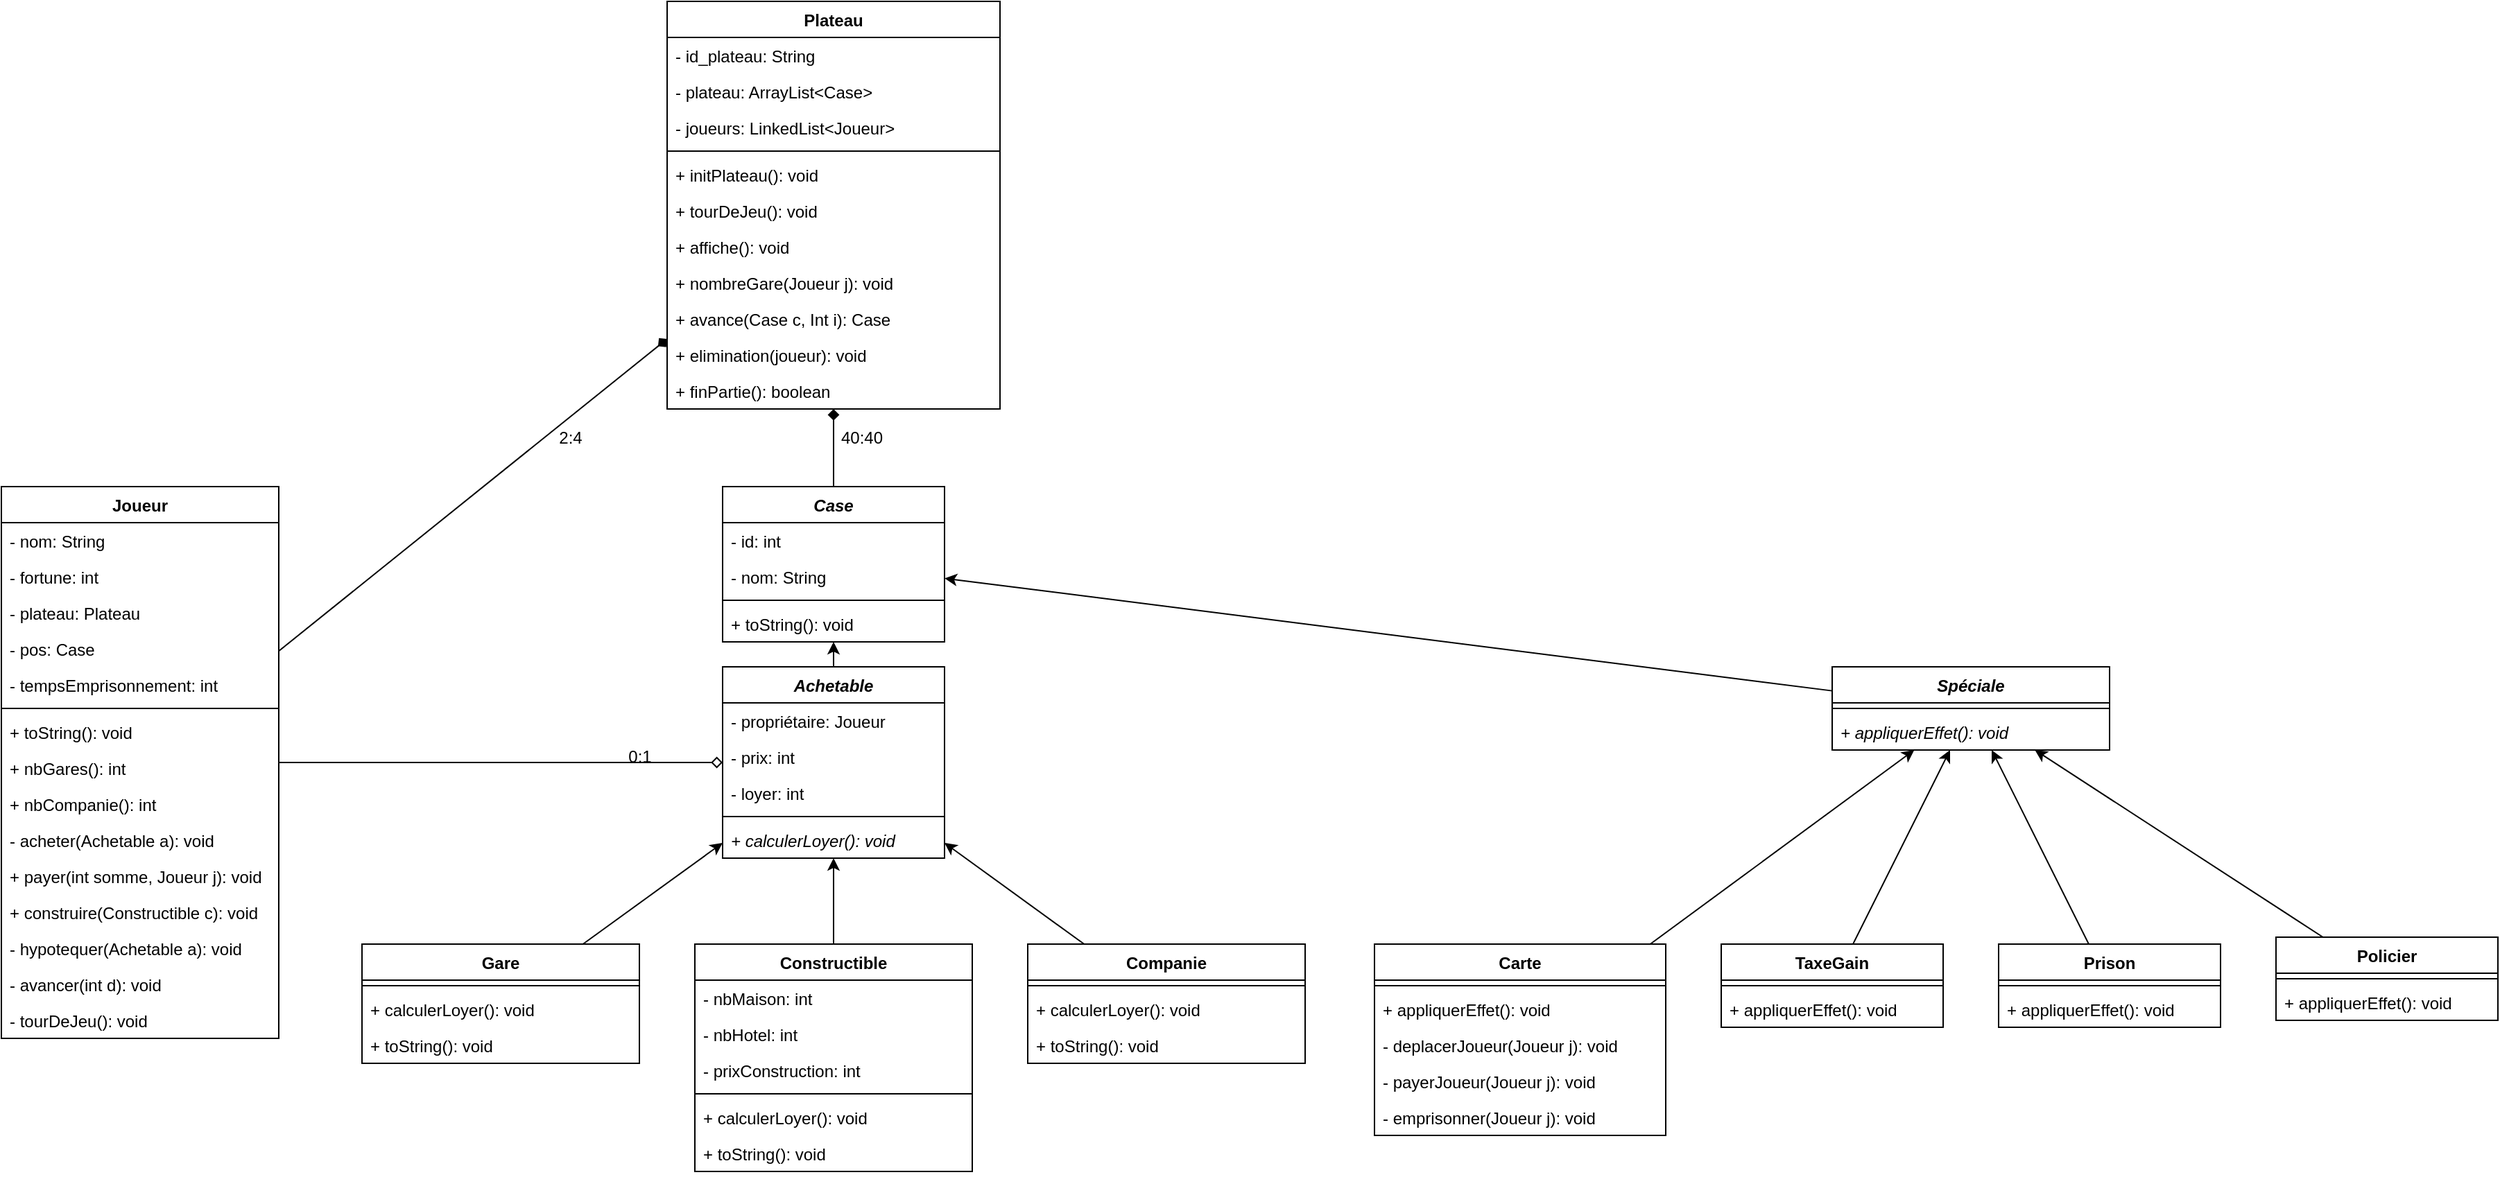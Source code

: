 <mxfile version="24.8.6">
  <diagram id="9D4AMNzL2iCtDQYjqb0A" name="Page-1">
    <mxGraphModel dx="3263" dy="2098" grid="1" gridSize="10" guides="1" tooltips="1" connect="1" arrows="1" fold="1" page="1" pageScale="1" pageWidth="827" pageHeight="1169" math="0" shadow="0">
      <root>
        <mxCell id="0" />
        <mxCell id="1" parent="0" />
        <mxCell id="8mUTSPcGxUb29QRjL6rC-1" value="Case" style="swimlane;fontStyle=3;align=center;verticalAlign=top;childLayout=stackLayout;horizontal=1;startSize=26;horizontalStack=0;resizeParent=1;resizeParentMax=0;resizeLast=0;collapsible=1;marginBottom=0;" vertex="1" parent="1">
          <mxGeometry x="-520" y="-50" width="160" height="112" as="geometry" />
        </mxCell>
        <mxCell id="8mUTSPcGxUb29QRjL6rC-131" value="- id: int" style="text;strokeColor=none;fillColor=none;align=left;verticalAlign=top;spacingLeft=4;spacingRight=4;overflow=hidden;rotatable=0;points=[[0,0.5],[1,0.5]];portConstraint=eastwest;" vertex="1" parent="8mUTSPcGxUb29QRjL6rC-1">
          <mxGeometry y="26" width="160" height="26" as="geometry" />
        </mxCell>
        <mxCell id="8mUTSPcGxUb29QRjL6rC-2" value="- nom: String" style="text;strokeColor=none;fillColor=none;align=left;verticalAlign=top;spacingLeft=4;spacingRight=4;overflow=hidden;rotatable=0;points=[[0,0.5],[1,0.5]];portConstraint=eastwest;" vertex="1" parent="8mUTSPcGxUb29QRjL6rC-1">
          <mxGeometry y="52" width="160" height="26" as="geometry" />
        </mxCell>
        <mxCell id="8mUTSPcGxUb29QRjL6rC-3" value="" style="line;strokeWidth=1;fillColor=none;align=left;verticalAlign=middle;spacingTop=-1;spacingLeft=3;spacingRight=3;rotatable=0;labelPosition=right;points=[];portConstraint=eastwest;strokeColor=inherit;" vertex="1" parent="8mUTSPcGxUb29QRjL6rC-1">
          <mxGeometry y="78" width="160" height="8" as="geometry" />
        </mxCell>
        <mxCell id="8mUTSPcGxUb29QRjL6rC-4" value="+ toString(): void" style="text;strokeColor=none;fillColor=none;align=left;verticalAlign=top;spacingLeft=4;spacingRight=4;overflow=hidden;rotatable=0;points=[[0,0.5],[1,0.5]];portConstraint=eastwest;fontStyle=0" vertex="1" parent="8mUTSPcGxUb29QRjL6rC-1">
          <mxGeometry y="86" width="160" height="26" as="geometry" />
        </mxCell>
        <mxCell id="8mUTSPcGxUb29QRjL6rC-6" value="Constructible" style="swimlane;fontStyle=1;align=center;verticalAlign=top;childLayout=stackLayout;horizontal=1;startSize=26;horizontalStack=0;resizeParent=1;resizeParentMax=0;resizeLast=0;collapsible=1;marginBottom=0;" vertex="1" parent="1">
          <mxGeometry x="-540" y="280" width="200" height="164" as="geometry" />
        </mxCell>
        <mxCell id="8mUTSPcGxUb29QRjL6rC-55" value="- nbMaison: int" style="text;strokeColor=none;fillColor=none;align=left;verticalAlign=top;spacingLeft=4;spacingRight=4;overflow=hidden;rotatable=0;points=[[0,0.5],[1,0.5]];portConstraint=eastwest;" vertex="1" parent="8mUTSPcGxUb29QRjL6rC-6">
          <mxGeometry y="26" width="200" height="26" as="geometry" />
        </mxCell>
        <mxCell id="8mUTSPcGxUb29QRjL6rC-56" value="- nbHotel: int" style="text;strokeColor=none;fillColor=none;align=left;verticalAlign=top;spacingLeft=4;spacingRight=4;overflow=hidden;rotatable=0;points=[[0,0.5],[1,0.5]];portConstraint=eastwest;" vertex="1" parent="8mUTSPcGxUb29QRjL6rC-6">
          <mxGeometry y="52" width="200" height="26" as="geometry" />
        </mxCell>
        <mxCell id="8mUTSPcGxUb29QRjL6rC-123" value="- prixConstruction: int" style="text;strokeColor=none;fillColor=none;align=left;verticalAlign=top;spacingLeft=4;spacingRight=4;overflow=hidden;rotatable=0;points=[[0,0.5],[1,0.5]];portConstraint=eastwest;" vertex="1" parent="8mUTSPcGxUb29QRjL6rC-6">
          <mxGeometry y="78" width="200" height="26" as="geometry" />
        </mxCell>
        <mxCell id="8mUTSPcGxUb29QRjL6rC-8" value="" style="line;strokeWidth=1;fillColor=none;align=left;verticalAlign=middle;spacingTop=-1;spacingLeft=3;spacingRight=3;rotatable=0;labelPosition=right;points=[];portConstraint=eastwest;strokeColor=inherit;" vertex="1" parent="8mUTSPcGxUb29QRjL6rC-6">
          <mxGeometry y="104" width="200" height="8" as="geometry" />
        </mxCell>
        <mxCell id="8mUTSPcGxUb29QRjL6rC-59" value="+ calculerLoyer(): void" style="text;strokeColor=none;fillColor=none;align=left;verticalAlign=top;spacingLeft=4;spacingRight=4;overflow=hidden;rotatable=0;points=[[0,0.5],[1,0.5]];portConstraint=eastwest;fontStyle=0" vertex="1" parent="8mUTSPcGxUb29QRjL6rC-6">
          <mxGeometry y="112" width="200" height="26" as="geometry" />
        </mxCell>
        <mxCell id="8mUTSPcGxUb29QRjL6rC-125" value="+ toString(): void" style="text;strokeColor=none;fillColor=none;align=left;verticalAlign=top;spacingLeft=4;spacingRight=4;overflow=hidden;rotatable=0;points=[[0,0.5],[1,0.5]];portConstraint=eastwest;fontStyle=0" vertex="1" parent="8mUTSPcGxUb29QRjL6rC-6">
          <mxGeometry y="138" width="200" height="26" as="geometry" />
        </mxCell>
        <mxCell id="8mUTSPcGxUb29QRjL6rC-11" value="Gare" style="swimlane;fontStyle=1;align=center;verticalAlign=top;childLayout=stackLayout;horizontal=1;startSize=26;horizontalStack=0;resizeParent=1;resizeParentMax=0;resizeLast=0;collapsible=1;marginBottom=0;" vertex="1" parent="1">
          <mxGeometry x="-780" y="280" width="200" height="86" as="geometry" />
        </mxCell>
        <mxCell id="8mUTSPcGxUb29QRjL6rC-14" value="" style="line;strokeWidth=1;fillColor=none;align=left;verticalAlign=middle;spacingTop=-1;spacingLeft=3;spacingRight=3;rotatable=0;labelPosition=right;points=[];portConstraint=eastwest;strokeColor=inherit;" vertex="1" parent="8mUTSPcGxUb29QRjL6rC-11">
          <mxGeometry y="26" width="200" height="8" as="geometry" />
        </mxCell>
        <mxCell id="8mUTSPcGxUb29QRjL6rC-57" value="+ calculerLoyer(): void" style="text;strokeColor=none;fillColor=none;align=left;verticalAlign=top;spacingLeft=4;spacingRight=4;overflow=hidden;rotatable=0;points=[[0,0.5],[1,0.5]];portConstraint=eastwest;fontStyle=0" vertex="1" parent="8mUTSPcGxUb29QRjL6rC-11">
          <mxGeometry y="34" width="200" height="26" as="geometry" />
        </mxCell>
        <mxCell id="8mUTSPcGxUb29QRjL6rC-127" value="+ toString(): void" style="text;strokeColor=none;fillColor=none;align=left;verticalAlign=top;spacingLeft=4;spacingRight=4;overflow=hidden;rotatable=0;points=[[0,0.5],[1,0.5]];portConstraint=eastwest;fontStyle=0" vertex="1" parent="8mUTSPcGxUb29QRjL6rC-11">
          <mxGeometry y="60" width="200" height="26" as="geometry" />
        </mxCell>
        <mxCell id="8mUTSPcGxUb29QRjL6rC-17" value="Achetable" style="swimlane;fontStyle=3;align=center;verticalAlign=top;childLayout=stackLayout;horizontal=1;startSize=26;horizontalStack=0;resizeParent=1;resizeParentMax=0;resizeLast=0;collapsible=1;marginBottom=0;" vertex="1" parent="1">
          <mxGeometry x="-520" y="80" width="160" height="138" as="geometry" />
        </mxCell>
        <mxCell id="8mUTSPcGxUb29QRjL6rC-34" value="- propriétaire: Joueur" style="text;strokeColor=none;fillColor=none;align=left;verticalAlign=top;spacingLeft=4;spacingRight=4;overflow=hidden;rotatable=0;points=[[0,0.5],[1,0.5]];portConstraint=eastwest;" vertex="1" parent="8mUTSPcGxUb29QRjL6rC-17">
          <mxGeometry y="26" width="160" height="26" as="geometry" />
        </mxCell>
        <mxCell id="8mUTSPcGxUb29QRjL6rC-60" value="- prix: int" style="text;strokeColor=none;fillColor=none;align=left;verticalAlign=top;spacingLeft=4;spacingRight=4;overflow=hidden;rotatable=0;points=[[0,0.5],[1,0.5]];portConstraint=eastwest;" vertex="1" parent="8mUTSPcGxUb29QRjL6rC-17">
          <mxGeometry y="52" width="160" height="26" as="geometry" />
        </mxCell>
        <mxCell id="8mUTSPcGxUb29QRjL6rC-133" value="- loyer: int" style="text;strokeColor=none;fillColor=none;align=left;verticalAlign=top;spacingLeft=4;spacingRight=4;overflow=hidden;rotatable=0;points=[[0,0.5],[1,0.5]];portConstraint=eastwest;" vertex="1" parent="8mUTSPcGxUb29QRjL6rC-17">
          <mxGeometry y="78" width="160" height="26" as="geometry" />
        </mxCell>
        <mxCell id="8mUTSPcGxUb29QRjL6rC-19" value="" style="line;strokeWidth=1;fillColor=none;align=left;verticalAlign=middle;spacingTop=-1;spacingLeft=3;spacingRight=3;rotatable=0;labelPosition=right;points=[];portConstraint=eastwest;strokeColor=inherit;" vertex="1" parent="8mUTSPcGxUb29QRjL6rC-17">
          <mxGeometry y="104" width="160" height="8" as="geometry" />
        </mxCell>
        <mxCell id="8mUTSPcGxUb29QRjL6rC-20" value="+ calculerLoyer(): void" style="text;strokeColor=none;fillColor=none;align=left;verticalAlign=top;spacingLeft=4;spacingRight=4;overflow=hidden;rotatable=0;points=[[0,0.5],[1,0.5]];portConstraint=eastwest;fontStyle=2" vertex="1" parent="8mUTSPcGxUb29QRjL6rC-17">
          <mxGeometry y="112" width="160" height="26" as="geometry" />
        </mxCell>
        <mxCell id="8mUTSPcGxUb29QRjL6rC-22" value="" style="endArrow=classic;html=1;rounded=0;" edge="1" parent="1" source="8mUTSPcGxUb29QRjL6rC-11" target="8mUTSPcGxUb29QRjL6rC-17">
          <mxGeometry width="50" height="50" relative="1" as="geometry">
            <mxPoint x="-320" y="120" as="sourcePoint" />
            <mxPoint x="-270" y="70" as="targetPoint" />
          </mxGeometry>
        </mxCell>
        <mxCell id="8mUTSPcGxUb29QRjL6rC-23" value="" style="endArrow=classic;html=1;rounded=0;" edge="1" parent="1" source="8mUTSPcGxUb29QRjL6rC-6" target="8mUTSPcGxUb29QRjL6rC-17">
          <mxGeometry width="50" height="50" relative="1" as="geometry">
            <mxPoint x="-590" y="252" as="sourcePoint" />
            <mxPoint x="-510" y="199" as="targetPoint" />
          </mxGeometry>
        </mxCell>
        <mxCell id="8mUTSPcGxUb29QRjL6rC-24" value="" style="endArrow=classic;html=1;rounded=0;" edge="1" parent="1" source="8mUTSPcGxUb29QRjL6rC-17" target="8mUTSPcGxUb29QRjL6rC-1">
          <mxGeometry width="50" height="50" relative="1" as="geometry">
            <mxPoint x="-430" y="249" as="sourcePoint" />
            <mxPoint x="-430" y="202" as="targetPoint" />
          </mxGeometry>
        </mxCell>
        <mxCell id="8mUTSPcGxUb29QRjL6rC-25" value="40:40" style="text;html=1;align=center;verticalAlign=middle;resizable=0;points=[];autosize=1;strokeColor=none;fillColor=none;" vertex="1" parent="1">
          <mxGeometry x="-445" y="-100" width="50" height="30" as="geometry" />
        </mxCell>
        <mxCell id="8mUTSPcGxUb29QRjL6rC-26" value="Joueur" style="swimlane;fontStyle=1;align=center;verticalAlign=top;childLayout=stackLayout;horizontal=1;startSize=26;horizontalStack=0;resizeParent=1;resizeParentMax=0;resizeLast=0;collapsible=1;marginBottom=0;" vertex="1" parent="1">
          <mxGeometry x="-1040" y="-50" width="200" height="398" as="geometry" />
        </mxCell>
        <mxCell id="8mUTSPcGxUb29QRjL6rC-46" value="- nom: String" style="text;strokeColor=none;fillColor=none;align=left;verticalAlign=top;spacingLeft=4;spacingRight=4;overflow=hidden;rotatable=0;points=[[0,0.5],[1,0.5]];portConstraint=eastwest;" vertex="1" parent="8mUTSPcGxUb29QRjL6rC-26">
          <mxGeometry y="26" width="200" height="26" as="geometry" />
        </mxCell>
        <mxCell id="8mUTSPcGxUb29QRjL6rC-49" value="- fortune: int" style="text;strokeColor=none;fillColor=none;align=left;verticalAlign=top;spacingLeft=4;spacingRight=4;overflow=hidden;rotatable=0;points=[[0,0.5],[1,0.5]];portConstraint=eastwest;" vertex="1" parent="8mUTSPcGxUb29QRjL6rC-26">
          <mxGeometry y="52" width="200" height="26" as="geometry" />
        </mxCell>
        <mxCell id="8mUTSPcGxUb29QRjL6rC-68" value="- plateau: Plateau" style="text;strokeColor=none;fillColor=none;align=left;verticalAlign=top;spacingLeft=4;spacingRight=4;overflow=hidden;rotatable=0;points=[[0,0.5],[1,0.5]];portConstraint=eastwest;" vertex="1" parent="8mUTSPcGxUb29QRjL6rC-26">
          <mxGeometry y="78" width="200" height="26" as="geometry" />
        </mxCell>
        <mxCell id="8mUTSPcGxUb29QRjL6rC-45" value="- pos: Case" style="text;strokeColor=none;fillColor=none;align=left;verticalAlign=top;spacingLeft=4;spacingRight=4;overflow=hidden;rotatable=0;points=[[0,0.5],[1,0.5]];portConstraint=eastwest;" vertex="1" parent="8mUTSPcGxUb29QRjL6rC-26">
          <mxGeometry y="104" width="200" height="26" as="geometry" />
        </mxCell>
        <mxCell id="8mUTSPcGxUb29QRjL6rC-124" value="- tempsEmprisonnement: int" style="text;strokeColor=none;fillColor=none;align=left;verticalAlign=top;spacingLeft=4;spacingRight=4;overflow=hidden;rotatable=0;points=[[0,0.5],[1,0.5]];portConstraint=eastwest;" vertex="1" parent="8mUTSPcGxUb29QRjL6rC-26">
          <mxGeometry y="130" width="200" height="26" as="geometry" />
        </mxCell>
        <mxCell id="8mUTSPcGxUb29QRjL6rC-28" value="" style="line;strokeWidth=1;fillColor=none;align=left;verticalAlign=middle;spacingTop=-1;spacingLeft=3;spacingRight=3;rotatable=0;labelPosition=right;points=[];portConstraint=eastwest;strokeColor=inherit;" vertex="1" parent="8mUTSPcGxUb29QRjL6rC-26">
          <mxGeometry y="156" width="200" height="8" as="geometry" />
        </mxCell>
        <mxCell id="8mUTSPcGxUb29QRjL6rC-29" value="+ toString(): void" style="text;strokeColor=none;fillColor=none;align=left;verticalAlign=top;spacingLeft=4;spacingRight=4;overflow=hidden;rotatable=0;points=[[0,0.5],[1,0.5]];portConstraint=eastwest;" vertex="1" parent="8mUTSPcGxUb29QRjL6rC-26">
          <mxGeometry y="164" width="200" height="26" as="geometry" />
        </mxCell>
        <mxCell id="8mUTSPcGxUb29QRjL6rC-50" value="+ nbGares(): int" style="text;strokeColor=none;fillColor=none;align=left;verticalAlign=top;spacingLeft=4;spacingRight=4;overflow=hidden;rotatable=0;points=[[0,0.5],[1,0.5]];portConstraint=eastwest;" vertex="1" parent="8mUTSPcGxUb29QRjL6rC-26">
          <mxGeometry y="190" width="200" height="26" as="geometry" />
        </mxCell>
        <mxCell id="8mUTSPcGxUb29QRjL6rC-66" value="+ nbCompanie(): int" style="text;strokeColor=none;fillColor=none;align=left;verticalAlign=top;spacingLeft=4;spacingRight=4;overflow=hidden;rotatable=0;points=[[0,0.5],[1,0.5]];portConstraint=eastwest;" vertex="1" parent="8mUTSPcGxUb29QRjL6rC-26">
          <mxGeometry y="216" width="200" height="26" as="geometry" />
        </mxCell>
        <mxCell id="8mUTSPcGxUb29QRjL6rC-51" value="- acheter(Achetable a): void" style="text;strokeColor=none;fillColor=none;align=left;verticalAlign=top;spacingLeft=4;spacingRight=4;overflow=hidden;rotatable=0;points=[[0,0.5],[1,0.5]];portConstraint=eastwest;" vertex="1" parent="8mUTSPcGxUb29QRjL6rC-26">
          <mxGeometry y="242" width="200" height="26" as="geometry" />
        </mxCell>
        <mxCell id="8mUTSPcGxUb29QRjL6rC-71" value="+ payer(int somme, Joueur j): void" style="text;strokeColor=none;fillColor=none;align=left;verticalAlign=top;spacingLeft=4;spacingRight=4;overflow=hidden;rotatable=0;points=[[0,0.5],[1,0.5]];portConstraint=eastwest;" vertex="1" parent="8mUTSPcGxUb29QRjL6rC-26">
          <mxGeometry y="268" width="200" height="26" as="geometry" />
        </mxCell>
        <mxCell id="8mUTSPcGxUb29QRjL6rC-122" value="+ construire(Constructible c): void" style="text;strokeColor=none;fillColor=none;align=left;verticalAlign=top;spacingLeft=4;spacingRight=4;overflow=hidden;rotatable=0;points=[[0,0.5],[1,0.5]];portConstraint=eastwest;" vertex="1" parent="8mUTSPcGxUb29QRjL6rC-26">
          <mxGeometry y="294" width="200" height="26" as="geometry" />
        </mxCell>
        <mxCell id="8mUTSPcGxUb29QRjL6rC-52" value="- hypotequer(Achetable a): void" style="text;strokeColor=none;fillColor=none;align=left;verticalAlign=top;spacingLeft=4;spacingRight=4;overflow=hidden;rotatable=0;points=[[0,0.5],[1,0.5]];portConstraint=eastwest;" vertex="1" parent="8mUTSPcGxUb29QRjL6rC-26">
          <mxGeometry y="320" width="200" height="26" as="geometry" />
        </mxCell>
        <mxCell id="8mUTSPcGxUb29QRjL6rC-69" value="- avancer(int d): void" style="text;strokeColor=none;fillColor=none;align=left;verticalAlign=top;spacingLeft=4;spacingRight=4;overflow=hidden;rotatable=0;points=[[0,0.5],[1,0.5]];portConstraint=eastwest;" vertex="1" parent="8mUTSPcGxUb29QRjL6rC-26">
          <mxGeometry y="346" width="200" height="26" as="geometry" />
        </mxCell>
        <mxCell id="8mUTSPcGxUb29QRjL6rC-70" value="- tourDeJeu(): void" style="text;strokeColor=none;fillColor=none;align=left;verticalAlign=top;spacingLeft=4;spacingRight=4;overflow=hidden;rotatable=0;points=[[0,0.5],[1,0.5]];portConstraint=eastwest;" vertex="1" parent="8mUTSPcGxUb29QRjL6rC-26">
          <mxGeometry y="372" width="200" height="26" as="geometry" />
        </mxCell>
        <mxCell id="8mUTSPcGxUb29QRjL6rC-30" value="Plateau" style="swimlane;fontStyle=1;align=center;verticalAlign=top;childLayout=stackLayout;horizontal=1;startSize=26;horizontalStack=0;resizeParent=1;resizeParentMax=0;resizeLast=0;collapsible=1;marginBottom=0;" vertex="1" parent="1">
          <mxGeometry x="-560" y="-400" width="240" height="294" as="geometry" />
        </mxCell>
        <mxCell id="8mUTSPcGxUb29QRjL6rC-31" value="- id_plateau: String" style="text;strokeColor=none;fillColor=none;align=left;verticalAlign=top;spacingLeft=4;spacingRight=4;overflow=hidden;rotatable=0;points=[[0,0.5],[1,0.5]];portConstraint=eastwest;" vertex="1" parent="8mUTSPcGxUb29QRjL6rC-30">
          <mxGeometry y="26" width="240" height="26" as="geometry" />
        </mxCell>
        <mxCell id="8mUTSPcGxUb29QRjL6rC-38" value="- plateau: ArrayList&lt;Case&gt;" style="text;strokeColor=none;fillColor=none;align=left;verticalAlign=top;spacingLeft=4;spacingRight=4;overflow=hidden;rotatable=0;points=[[0,0.5],[1,0.5]];portConstraint=eastwest;" vertex="1" parent="8mUTSPcGxUb29QRjL6rC-30">
          <mxGeometry y="52" width="240" height="26" as="geometry" />
        </mxCell>
        <mxCell id="8mUTSPcGxUb29QRjL6rC-39" value="- joueurs: LinkedList&lt;Joueur&gt;" style="text;strokeColor=none;fillColor=none;align=left;verticalAlign=top;spacingLeft=4;spacingRight=4;overflow=hidden;rotatable=0;points=[[0,0.5],[1,0.5]];portConstraint=eastwest;" vertex="1" parent="8mUTSPcGxUb29QRjL6rC-30">
          <mxGeometry y="78" width="240" height="26" as="geometry" />
        </mxCell>
        <mxCell id="8mUTSPcGxUb29QRjL6rC-32" value="" style="line;strokeWidth=1;fillColor=none;align=left;verticalAlign=middle;spacingTop=-1;spacingLeft=3;spacingRight=3;rotatable=0;labelPosition=right;points=[];portConstraint=eastwest;strokeColor=inherit;" vertex="1" parent="8mUTSPcGxUb29QRjL6rC-30">
          <mxGeometry y="104" width="240" height="8" as="geometry" />
        </mxCell>
        <mxCell id="8mUTSPcGxUb29QRjL6rC-44" value="+ initPlateau(): void" style="text;strokeColor=none;fillColor=none;align=left;verticalAlign=top;spacingLeft=4;spacingRight=4;overflow=hidden;rotatable=0;points=[[0,0.5],[1,0.5]];portConstraint=eastwest;" vertex="1" parent="8mUTSPcGxUb29QRjL6rC-30">
          <mxGeometry y="112" width="240" height="26" as="geometry" />
        </mxCell>
        <mxCell id="8mUTSPcGxUb29QRjL6rC-73" value="+ tourDeJeu(): void" style="text;strokeColor=none;fillColor=none;align=left;verticalAlign=top;spacingLeft=4;spacingRight=4;overflow=hidden;rotatable=0;points=[[0,0.5],[1,0.5]];portConstraint=eastwest;" vertex="1" parent="8mUTSPcGxUb29QRjL6rC-30">
          <mxGeometry y="138" width="240" height="26" as="geometry" />
        </mxCell>
        <mxCell id="8mUTSPcGxUb29QRjL6rC-40" value="+ affiche(): void" style="text;strokeColor=none;fillColor=none;align=left;verticalAlign=top;spacingLeft=4;spacingRight=4;overflow=hidden;rotatable=0;points=[[0,0.5],[1,0.5]];portConstraint=eastwest;" vertex="1" parent="8mUTSPcGxUb29QRjL6rC-30">
          <mxGeometry y="164" width="240" height="26" as="geometry" />
        </mxCell>
        <mxCell id="8mUTSPcGxUb29QRjL6rC-41" value="+ nombreGare(Joueur j): void" style="text;strokeColor=none;fillColor=none;align=left;verticalAlign=top;spacingLeft=4;spacingRight=4;overflow=hidden;rotatable=0;points=[[0,0.5],[1,0.5]];portConstraint=eastwest;" vertex="1" parent="8mUTSPcGxUb29QRjL6rC-30">
          <mxGeometry y="190" width="240" height="26" as="geometry" />
        </mxCell>
        <mxCell id="8mUTSPcGxUb29QRjL6rC-43" value="+ avance(Case c, Int i): Case" style="text;strokeColor=none;fillColor=none;align=left;verticalAlign=top;spacingLeft=4;spacingRight=4;overflow=hidden;rotatable=0;points=[[0,0.5],[1,0.5]];portConstraint=eastwest;" vertex="1" parent="8mUTSPcGxUb29QRjL6rC-30">
          <mxGeometry y="216" width="240" height="26" as="geometry" />
        </mxCell>
        <mxCell id="8mUTSPcGxUb29QRjL6rC-74" value="+ elimination(joueur): void" style="text;strokeColor=none;fillColor=none;align=left;verticalAlign=top;spacingLeft=4;spacingRight=4;overflow=hidden;rotatable=0;points=[[0,0.5],[1,0.5]];portConstraint=eastwest;" vertex="1" parent="8mUTSPcGxUb29QRjL6rC-30">
          <mxGeometry y="242" width="240" height="26" as="geometry" />
        </mxCell>
        <mxCell id="8mUTSPcGxUb29QRjL6rC-72" value="+ finPartie(): boolean" style="text;strokeColor=none;fillColor=none;align=left;verticalAlign=top;spacingLeft=4;spacingRight=4;overflow=hidden;rotatable=0;points=[[0,0.5],[1,0.5]];portConstraint=eastwest;" vertex="1" parent="8mUTSPcGxUb29QRjL6rC-30">
          <mxGeometry y="268" width="240" height="26" as="geometry" />
        </mxCell>
        <mxCell id="8mUTSPcGxUb29QRjL6rC-35" value="" style="endArrow=diamond;html=1;rounded=0;endFill=1;" edge="1" parent="1" source="8mUTSPcGxUb29QRjL6rC-1" target="8mUTSPcGxUb29QRjL6rC-30">
          <mxGeometry width="50" height="50" relative="1" as="geometry">
            <mxPoint x="-430" y="90" as="sourcePoint" />
            <mxPoint x="-430" y="46" as="targetPoint" />
          </mxGeometry>
        </mxCell>
        <mxCell id="8mUTSPcGxUb29QRjL6rC-36" value="" style="endArrow=none;html=1;rounded=0;endFill=0;startArrow=diamond;startFill=0;" edge="1" parent="1" source="8mUTSPcGxUb29QRjL6rC-17" target="8mUTSPcGxUb29QRjL6rC-26">
          <mxGeometry width="50" height="50" relative="1" as="geometry">
            <mxPoint x="-430" y="-40" as="sourcePoint" />
            <mxPoint x="-430" y="-104" as="targetPoint" />
          </mxGeometry>
        </mxCell>
        <mxCell id="8mUTSPcGxUb29QRjL6rC-47" value="" style="endArrow=diamond;html=1;rounded=0;endFill=1;" edge="1" parent="1" source="8mUTSPcGxUb29QRjL6rC-26" target="8mUTSPcGxUb29QRjL6rC-30">
          <mxGeometry width="50" height="50" relative="1" as="geometry">
            <mxPoint x="-430" y="-40" as="sourcePoint" />
            <mxPoint x="-430" y="-134" as="targetPoint" />
          </mxGeometry>
        </mxCell>
        <mxCell id="8mUTSPcGxUb29QRjL6rC-48" value="2:4" style="text;html=1;align=center;verticalAlign=middle;resizable=0;points=[];autosize=1;strokeColor=none;fillColor=none;" vertex="1" parent="1">
          <mxGeometry x="-650" y="-100" width="40" height="30" as="geometry" />
        </mxCell>
        <mxCell id="8mUTSPcGxUb29QRjL6rC-53" value="0:1" style="text;html=1;align=center;verticalAlign=middle;resizable=0;points=[];autosize=1;strokeColor=none;fillColor=none;" vertex="1" parent="1">
          <mxGeometry x="-600" y="130" width="40" height="30" as="geometry" />
        </mxCell>
        <mxCell id="8mUTSPcGxUb29QRjL6rC-61" value="Companie" style="swimlane;fontStyle=1;align=center;verticalAlign=top;childLayout=stackLayout;horizontal=1;startSize=26;horizontalStack=0;resizeParent=1;resizeParentMax=0;resizeLast=0;collapsible=1;marginBottom=0;" vertex="1" parent="1">
          <mxGeometry x="-300" y="280" width="200" height="86" as="geometry" />
        </mxCell>
        <mxCell id="8mUTSPcGxUb29QRjL6rC-64" value="" style="line;strokeWidth=1;fillColor=none;align=left;verticalAlign=middle;spacingTop=-1;spacingLeft=3;spacingRight=3;rotatable=0;labelPosition=right;points=[];portConstraint=eastwest;strokeColor=inherit;" vertex="1" parent="8mUTSPcGxUb29QRjL6rC-61">
          <mxGeometry y="26" width="200" height="8" as="geometry" />
        </mxCell>
        <mxCell id="8mUTSPcGxUb29QRjL6rC-65" value="+ calculerLoyer(): void" style="text;strokeColor=none;fillColor=none;align=left;verticalAlign=top;spacingLeft=4;spacingRight=4;overflow=hidden;rotatable=0;points=[[0,0.5],[1,0.5]];portConstraint=eastwest;fontStyle=0" vertex="1" parent="8mUTSPcGxUb29QRjL6rC-61">
          <mxGeometry y="34" width="200" height="26" as="geometry" />
        </mxCell>
        <mxCell id="8mUTSPcGxUb29QRjL6rC-126" value="+ toString(): void" style="text;strokeColor=none;fillColor=none;align=left;verticalAlign=top;spacingLeft=4;spacingRight=4;overflow=hidden;rotatable=0;points=[[0,0.5],[1,0.5]];portConstraint=eastwest;fontStyle=0" vertex="1" parent="8mUTSPcGxUb29QRjL6rC-61">
          <mxGeometry y="60" width="200" height="26" as="geometry" />
        </mxCell>
        <mxCell id="8mUTSPcGxUb29QRjL6rC-67" value="" style="endArrow=classic;html=1;rounded=0;" edge="1" parent="1" source="8mUTSPcGxUb29QRjL6rC-61" target="8mUTSPcGxUb29QRjL6rC-17">
          <mxGeometry width="50" height="50" relative="1" as="geometry">
            <mxPoint x="-333" y="330" as="sourcePoint" />
            <mxPoint x="-395" y="228" as="targetPoint" />
          </mxGeometry>
        </mxCell>
        <mxCell id="8mUTSPcGxUb29QRjL6rC-75" value="Carte" style="swimlane;fontStyle=1;align=center;verticalAlign=top;childLayout=stackLayout;horizontal=1;startSize=26;horizontalStack=0;resizeParent=1;resizeParentMax=0;resizeLast=0;collapsible=1;marginBottom=0;" vertex="1" parent="1">
          <mxGeometry x="-50" y="280" width="210" height="138" as="geometry" />
        </mxCell>
        <mxCell id="8mUTSPcGxUb29QRjL6rC-78" value="" style="line;strokeWidth=1;fillColor=none;align=left;verticalAlign=middle;spacingTop=-1;spacingLeft=3;spacingRight=3;rotatable=0;labelPosition=right;points=[];portConstraint=eastwest;strokeColor=inherit;" vertex="1" parent="8mUTSPcGxUb29QRjL6rC-75">
          <mxGeometry y="26" width="210" height="8" as="geometry" />
        </mxCell>
        <mxCell id="8mUTSPcGxUb29QRjL6rC-79" value="+ appliquerEffet(): void" style="text;strokeColor=none;fillColor=none;align=left;verticalAlign=top;spacingLeft=4;spacingRight=4;overflow=hidden;rotatable=0;points=[[0,0.5],[1,0.5]];portConstraint=eastwest;fontStyle=0" vertex="1" parent="8mUTSPcGxUb29QRjL6rC-75">
          <mxGeometry y="34" width="210" height="26" as="geometry" />
        </mxCell>
        <mxCell id="8mUTSPcGxUb29QRjL6rC-119" value="- deplacerJoueur(Joueur j): void" style="text;strokeColor=none;fillColor=none;align=left;verticalAlign=top;spacingLeft=4;spacingRight=4;overflow=hidden;rotatable=0;points=[[0,0.5],[1,0.5]];portConstraint=eastwest;fontStyle=0" vertex="1" parent="8mUTSPcGxUb29QRjL6rC-75">
          <mxGeometry y="60" width="210" height="26" as="geometry" />
        </mxCell>
        <mxCell id="8mUTSPcGxUb29QRjL6rC-121" value="- payerJoueur(Joueur j): void" style="text;strokeColor=none;fillColor=none;align=left;verticalAlign=top;spacingLeft=4;spacingRight=4;overflow=hidden;rotatable=0;points=[[0,0.5],[1,0.5]];portConstraint=eastwest;fontStyle=0" vertex="1" parent="8mUTSPcGxUb29QRjL6rC-75">
          <mxGeometry y="86" width="210" height="26" as="geometry" />
        </mxCell>
        <mxCell id="8mUTSPcGxUb29QRjL6rC-120" value="- emprisonner(Joueur j): void" style="text;strokeColor=none;fillColor=none;align=left;verticalAlign=top;spacingLeft=4;spacingRight=4;overflow=hidden;rotatable=0;points=[[0,0.5],[1,0.5]];portConstraint=eastwest;fontStyle=0" vertex="1" parent="8mUTSPcGxUb29QRjL6rC-75">
          <mxGeometry y="112" width="210" height="26" as="geometry" />
        </mxCell>
        <mxCell id="8mUTSPcGxUb29QRjL6rC-80" value="Spéciale" style="swimlane;fontStyle=3;align=center;verticalAlign=top;childLayout=stackLayout;horizontal=1;startSize=26;horizontalStack=0;resizeParent=1;resizeParentMax=0;resizeLast=0;collapsible=1;marginBottom=0;" vertex="1" parent="1">
          <mxGeometry x="280" y="80" width="200" height="60" as="geometry" />
        </mxCell>
        <mxCell id="8mUTSPcGxUb29QRjL6rC-83" value="" style="line;strokeWidth=1;fillColor=none;align=left;verticalAlign=middle;spacingTop=-1;spacingLeft=3;spacingRight=3;rotatable=0;labelPosition=right;points=[];portConstraint=eastwest;strokeColor=inherit;" vertex="1" parent="8mUTSPcGxUb29QRjL6rC-80">
          <mxGeometry y="26" width="200" height="8" as="geometry" />
        </mxCell>
        <mxCell id="8mUTSPcGxUb29QRjL6rC-84" value="+ appliquerEffet(): void" style="text;strokeColor=none;fillColor=none;align=left;verticalAlign=top;spacingLeft=4;spacingRight=4;overflow=hidden;rotatable=0;points=[[0,0.5],[1,0.5]];portConstraint=eastwest;fontStyle=2" vertex="1" parent="8mUTSPcGxUb29QRjL6rC-80">
          <mxGeometry y="34" width="200" height="26" as="geometry" />
        </mxCell>
        <mxCell id="8mUTSPcGxUb29QRjL6rC-85" value="Policier" style="swimlane;fontStyle=1;align=center;verticalAlign=top;childLayout=stackLayout;horizontal=1;startSize=26;horizontalStack=0;resizeParent=1;resizeParentMax=0;resizeLast=0;collapsible=1;marginBottom=0;" vertex="1" parent="1">
          <mxGeometry x="600" y="275" width="160" height="60" as="geometry" />
        </mxCell>
        <mxCell id="8mUTSPcGxUb29QRjL6rC-88" value="" style="line;strokeWidth=1;fillColor=none;align=left;verticalAlign=middle;spacingTop=-1;spacingLeft=3;spacingRight=3;rotatable=0;labelPosition=right;points=[];portConstraint=eastwest;strokeColor=inherit;" vertex="1" parent="8mUTSPcGxUb29QRjL6rC-85">
          <mxGeometry y="26" width="160" height="8" as="geometry" />
        </mxCell>
        <mxCell id="8mUTSPcGxUb29QRjL6rC-89" value="+ appliquerEffet(): void" style="text;strokeColor=none;fillColor=none;align=left;verticalAlign=top;spacingLeft=4;spacingRight=4;overflow=hidden;rotatable=0;points=[[0,0.5],[1,0.5]];portConstraint=eastwest;fontStyle=0" vertex="1" parent="8mUTSPcGxUb29QRjL6rC-85">
          <mxGeometry y="34" width="160" height="26" as="geometry" />
        </mxCell>
        <mxCell id="8mUTSPcGxUb29QRjL6rC-90" value="TaxeGain" style="swimlane;fontStyle=1;align=center;verticalAlign=top;childLayout=stackLayout;horizontal=1;startSize=26;horizontalStack=0;resizeParent=1;resizeParentMax=0;resizeLast=0;collapsible=1;marginBottom=0;" vertex="1" parent="1">
          <mxGeometry x="200" y="280" width="160" height="60" as="geometry" />
        </mxCell>
        <mxCell id="8mUTSPcGxUb29QRjL6rC-93" value="" style="line;strokeWidth=1;fillColor=none;align=left;verticalAlign=middle;spacingTop=-1;spacingLeft=3;spacingRight=3;rotatable=0;labelPosition=right;points=[];portConstraint=eastwest;strokeColor=inherit;" vertex="1" parent="8mUTSPcGxUb29QRjL6rC-90">
          <mxGeometry y="26" width="160" height="8" as="geometry" />
        </mxCell>
        <mxCell id="8mUTSPcGxUb29QRjL6rC-94" value="+ appliquerEffet(): void" style="text;strokeColor=none;fillColor=none;align=left;verticalAlign=top;spacingLeft=4;spacingRight=4;overflow=hidden;rotatable=0;points=[[0,0.5],[1,0.5]];portConstraint=eastwest;fontStyle=0" vertex="1" parent="8mUTSPcGxUb29QRjL6rC-90">
          <mxGeometry y="34" width="160" height="26" as="geometry" />
        </mxCell>
        <mxCell id="8mUTSPcGxUb29QRjL6rC-95" value="Prison" style="swimlane;fontStyle=1;align=center;verticalAlign=top;childLayout=stackLayout;horizontal=1;startSize=26;horizontalStack=0;resizeParent=1;resizeParentMax=0;resizeLast=0;collapsible=1;marginBottom=0;" vertex="1" parent="1">
          <mxGeometry x="400" y="280" width="160" height="60" as="geometry" />
        </mxCell>
        <mxCell id="8mUTSPcGxUb29QRjL6rC-96" value="" style="line;strokeWidth=1;fillColor=none;align=left;verticalAlign=middle;spacingTop=-1;spacingLeft=3;spacingRight=3;rotatable=0;labelPosition=right;points=[];portConstraint=eastwest;strokeColor=inherit;" vertex="1" parent="8mUTSPcGxUb29QRjL6rC-95">
          <mxGeometry y="26" width="160" height="8" as="geometry" />
        </mxCell>
        <mxCell id="8mUTSPcGxUb29QRjL6rC-97" value="+ appliquerEffet(): void" style="text;strokeColor=none;fillColor=none;align=left;verticalAlign=top;spacingLeft=4;spacingRight=4;overflow=hidden;rotatable=0;points=[[0,0.5],[1,0.5]];portConstraint=eastwest;fontStyle=0" vertex="1" parent="8mUTSPcGxUb29QRjL6rC-95">
          <mxGeometry y="34" width="160" height="26" as="geometry" />
        </mxCell>
        <mxCell id="8mUTSPcGxUb29QRjL6rC-113" value="" style="endArrow=classic;html=1;rounded=0;" edge="1" parent="1" source="8mUTSPcGxUb29QRjL6rC-80" target="8mUTSPcGxUb29QRjL6rC-1">
          <mxGeometry width="50" height="50" relative="1" as="geometry">
            <mxPoint x="-239" y="290" as="sourcePoint" />
            <mxPoint x="-350" y="221" as="targetPoint" />
          </mxGeometry>
        </mxCell>
        <mxCell id="8mUTSPcGxUb29QRjL6rC-114" value="" style="endArrow=classic;html=1;rounded=0;" edge="1" parent="1" source="8mUTSPcGxUb29QRjL6rC-75" target="8mUTSPcGxUb29QRjL6rC-80">
          <mxGeometry width="50" height="50" relative="1" as="geometry">
            <mxPoint x="160" y="194" as="sourcePoint" />
            <mxPoint x="-350" y="29" as="targetPoint" />
          </mxGeometry>
        </mxCell>
        <mxCell id="8mUTSPcGxUb29QRjL6rC-116" value="" style="endArrow=classic;html=1;rounded=0;" edge="1" parent="1" source="8mUTSPcGxUb29QRjL6rC-95" target="8mUTSPcGxUb29QRjL6rC-80">
          <mxGeometry width="50" height="50" relative="1" as="geometry">
            <mxPoint x="240" y="316" as="sourcePoint" />
            <mxPoint x="240" y="250" as="targetPoint" />
          </mxGeometry>
        </mxCell>
        <mxCell id="8mUTSPcGxUb29QRjL6rC-117" value="" style="endArrow=classic;html=1;rounded=0;" edge="1" parent="1" source="8mUTSPcGxUb29QRjL6rC-90" target="8mUTSPcGxUb29QRjL6rC-80">
          <mxGeometry width="50" height="50" relative="1" as="geometry">
            <mxPoint x="392" y="316" as="sourcePoint" />
            <mxPoint x="288" y="250" as="targetPoint" />
          </mxGeometry>
        </mxCell>
        <mxCell id="8mUTSPcGxUb29QRjL6rC-118" value="" style="endArrow=classic;html=1;rounded=0;" edge="1" parent="1" source="8mUTSPcGxUb29QRjL6rC-85" target="8mUTSPcGxUb29QRjL6rC-80">
          <mxGeometry width="50" height="50" relative="1" as="geometry">
            <mxPoint x="402" y="326" as="sourcePoint" />
            <mxPoint x="290" y="210" as="targetPoint" />
          </mxGeometry>
        </mxCell>
      </root>
    </mxGraphModel>
  </diagram>
</mxfile>
